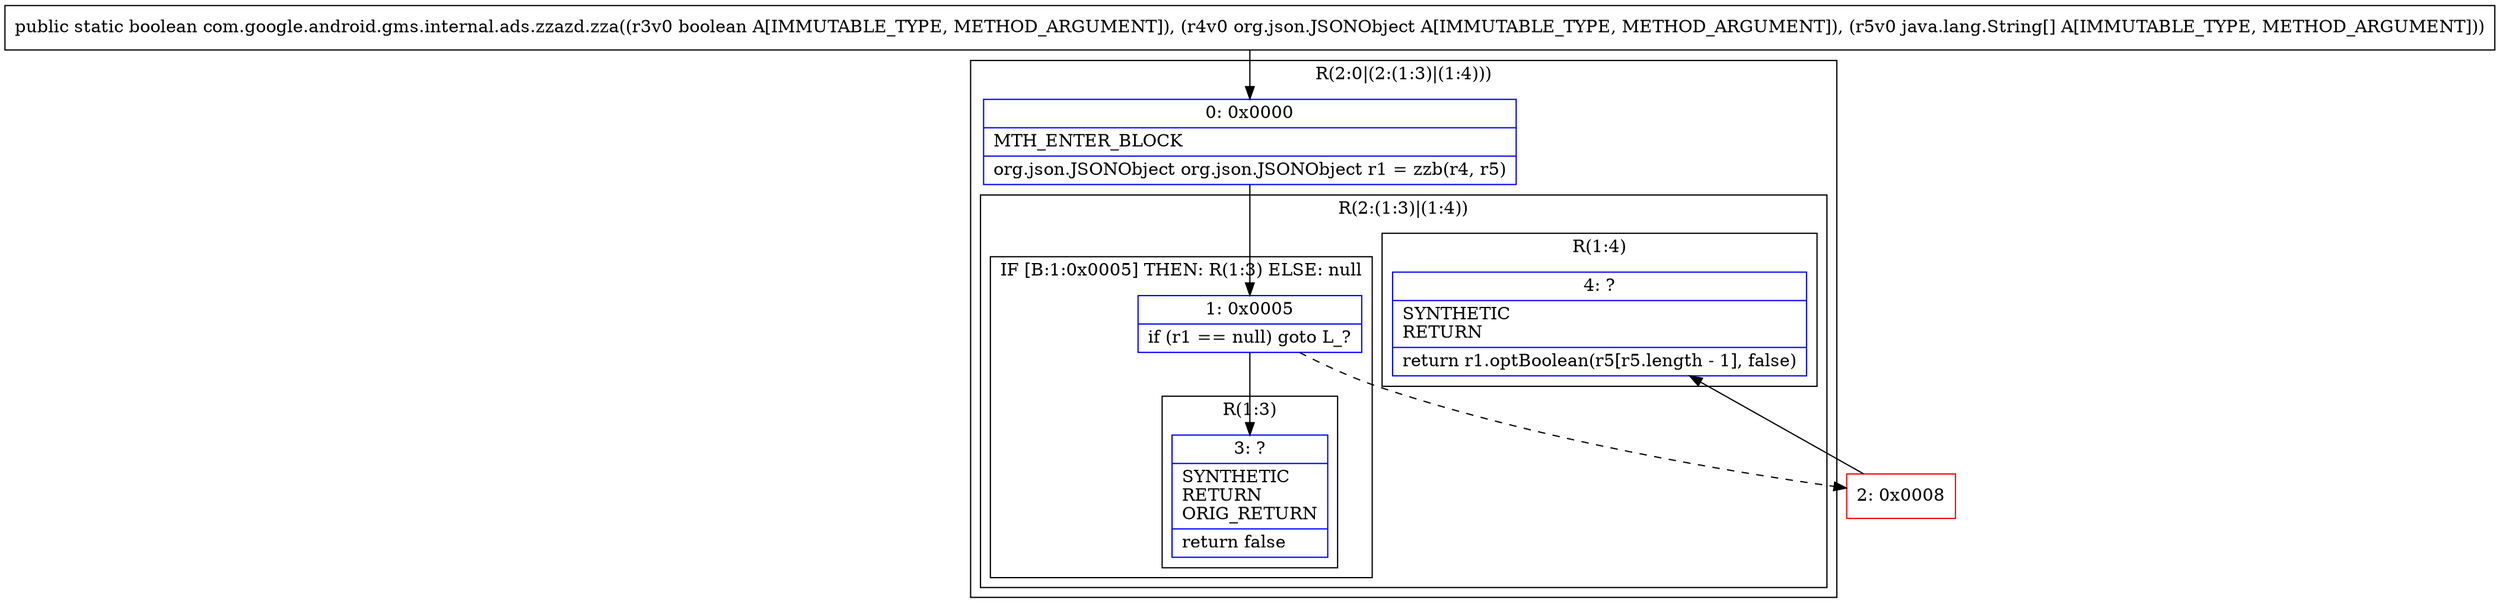 digraph "CFG forcom.google.android.gms.internal.ads.zzazd.zza(ZLorg\/json\/JSONObject;[Ljava\/lang\/String;)Z" {
subgraph cluster_Region_369090729 {
label = "R(2:0|(2:(1:3)|(1:4)))";
node [shape=record,color=blue];
Node_0 [shape=record,label="{0\:\ 0x0000|MTH_ENTER_BLOCK\l|org.json.JSONObject org.json.JSONObject r1 = zzb(r4, r5)\l}"];
subgraph cluster_Region_187222086 {
label = "R(2:(1:3)|(1:4))";
node [shape=record,color=blue];
subgraph cluster_IfRegion_968288868 {
label = "IF [B:1:0x0005] THEN: R(1:3) ELSE: null";
node [shape=record,color=blue];
Node_1 [shape=record,label="{1\:\ 0x0005|if (r1 == null) goto L_?\l}"];
subgraph cluster_Region_1622170651 {
label = "R(1:3)";
node [shape=record,color=blue];
Node_3 [shape=record,label="{3\:\ ?|SYNTHETIC\lRETURN\lORIG_RETURN\l|return false\l}"];
}
}
subgraph cluster_Region_94317466 {
label = "R(1:4)";
node [shape=record,color=blue];
Node_4 [shape=record,label="{4\:\ ?|SYNTHETIC\lRETURN\l|return r1.optBoolean(r5[r5.length \- 1], false)\l}"];
}
}
}
Node_2 [shape=record,color=red,label="{2\:\ 0x0008}"];
MethodNode[shape=record,label="{public static boolean com.google.android.gms.internal.ads.zzazd.zza((r3v0 boolean A[IMMUTABLE_TYPE, METHOD_ARGUMENT]), (r4v0 org.json.JSONObject A[IMMUTABLE_TYPE, METHOD_ARGUMENT]), (r5v0 java.lang.String[] A[IMMUTABLE_TYPE, METHOD_ARGUMENT])) }"];
MethodNode -> Node_0;
Node_0 -> Node_1;
Node_1 -> Node_2[style=dashed];
Node_1 -> Node_3;
Node_2 -> Node_4;
}

